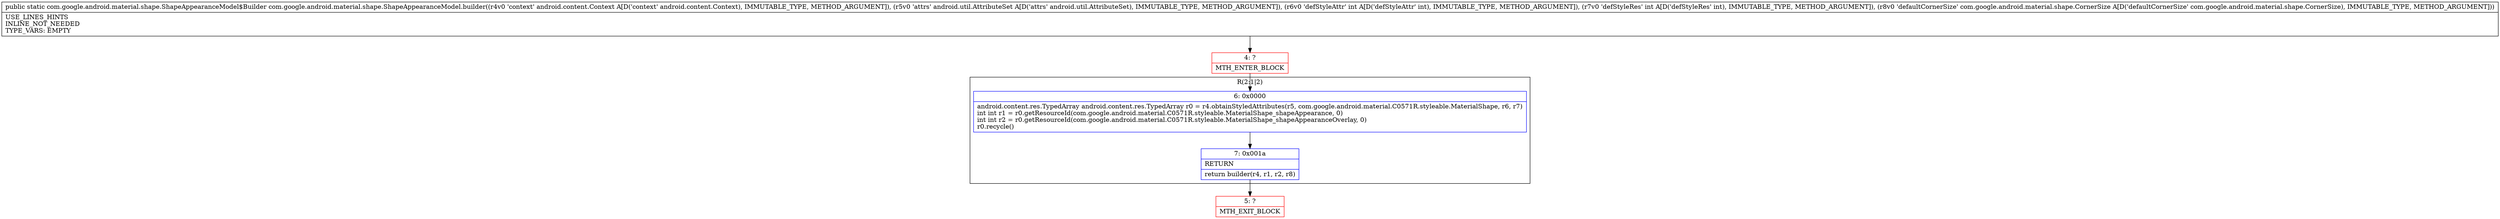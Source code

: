 digraph "CFG forcom.google.android.material.shape.ShapeAppearanceModel.builder(Landroid\/content\/Context;Landroid\/util\/AttributeSet;IILcom\/google\/android\/material\/shape\/CornerSize;)Lcom\/google\/android\/material\/shape\/ShapeAppearanceModel$Builder;" {
subgraph cluster_Region_520074529 {
label = "R(2:1|2)";
node [shape=record,color=blue];
Node_6 [shape=record,label="{6\:\ 0x0000|android.content.res.TypedArray android.content.res.TypedArray r0 = r4.obtainStyledAttributes(r5, com.google.android.material.C0571R.styleable.MaterialShape, r6, r7)\lint int r1 = r0.getResourceId(com.google.android.material.C0571R.styleable.MaterialShape_shapeAppearance, 0)\lint int r2 = r0.getResourceId(com.google.android.material.C0571R.styleable.MaterialShape_shapeAppearanceOverlay, 0)\lr0.recycle()\l}"];
Node_7 [shape=record,label="{7\:\ 0x001a|RETURN\l|return builder(r4, r1, r2, r8)\l}"];
}
Node_4 [shape=record,color=red,label="{4\:\ ?|MTH_ENTER_BLOCK\l}"];
Node_5 [shape=record,color=red,label="{5\:\ ?|MTH_EXIT_BLOCK\l}"];
MethodNode[shape=record,label="{public static com.google.android.material.shape.ShapeAppearanceModel$Builder com.google.android.material.shape.ShapeAppearanceModel.builder((r4v0 'context' android.content.Context A[D('context' android.content.Context), IMMUTABLE_TYPE, METHOD_ARGUMENT]), (r5v0 'attrs' android.util.AttributeSet A[D('attrs' android.util.AttributeSet), IMMUTABLE_TYPE, METHOD_ARGUMENT]), (r6v0 'defStyleAttr' int A[D('defStyleAttr' int), IMMUTABLE_TYPE, METHOD_ARGUMENT]), (r7v0 'defStyleRes' int A[D('defStyleRes' int), IMMUTABLE_TYPE, METHOD_ARGUMENT]), (r8v0 'defaultCornerSize' com.google.android.material.shape.CornerSize A[D('defaultCornerSize' com.google.android.material.shape.CornerSize), IMMUTABLE_TYPE, METHOD_ARGUMENT]))  | USE_LINES_HINTS\lINLINE_NOT_NEEDED\lTYPE_VARS: EMPTY\l}"];
MethodNode -> Node_4;Node_6 -> Node_7;
Node_7 -> Node_5;
Node_4 -> Node_6;
}

